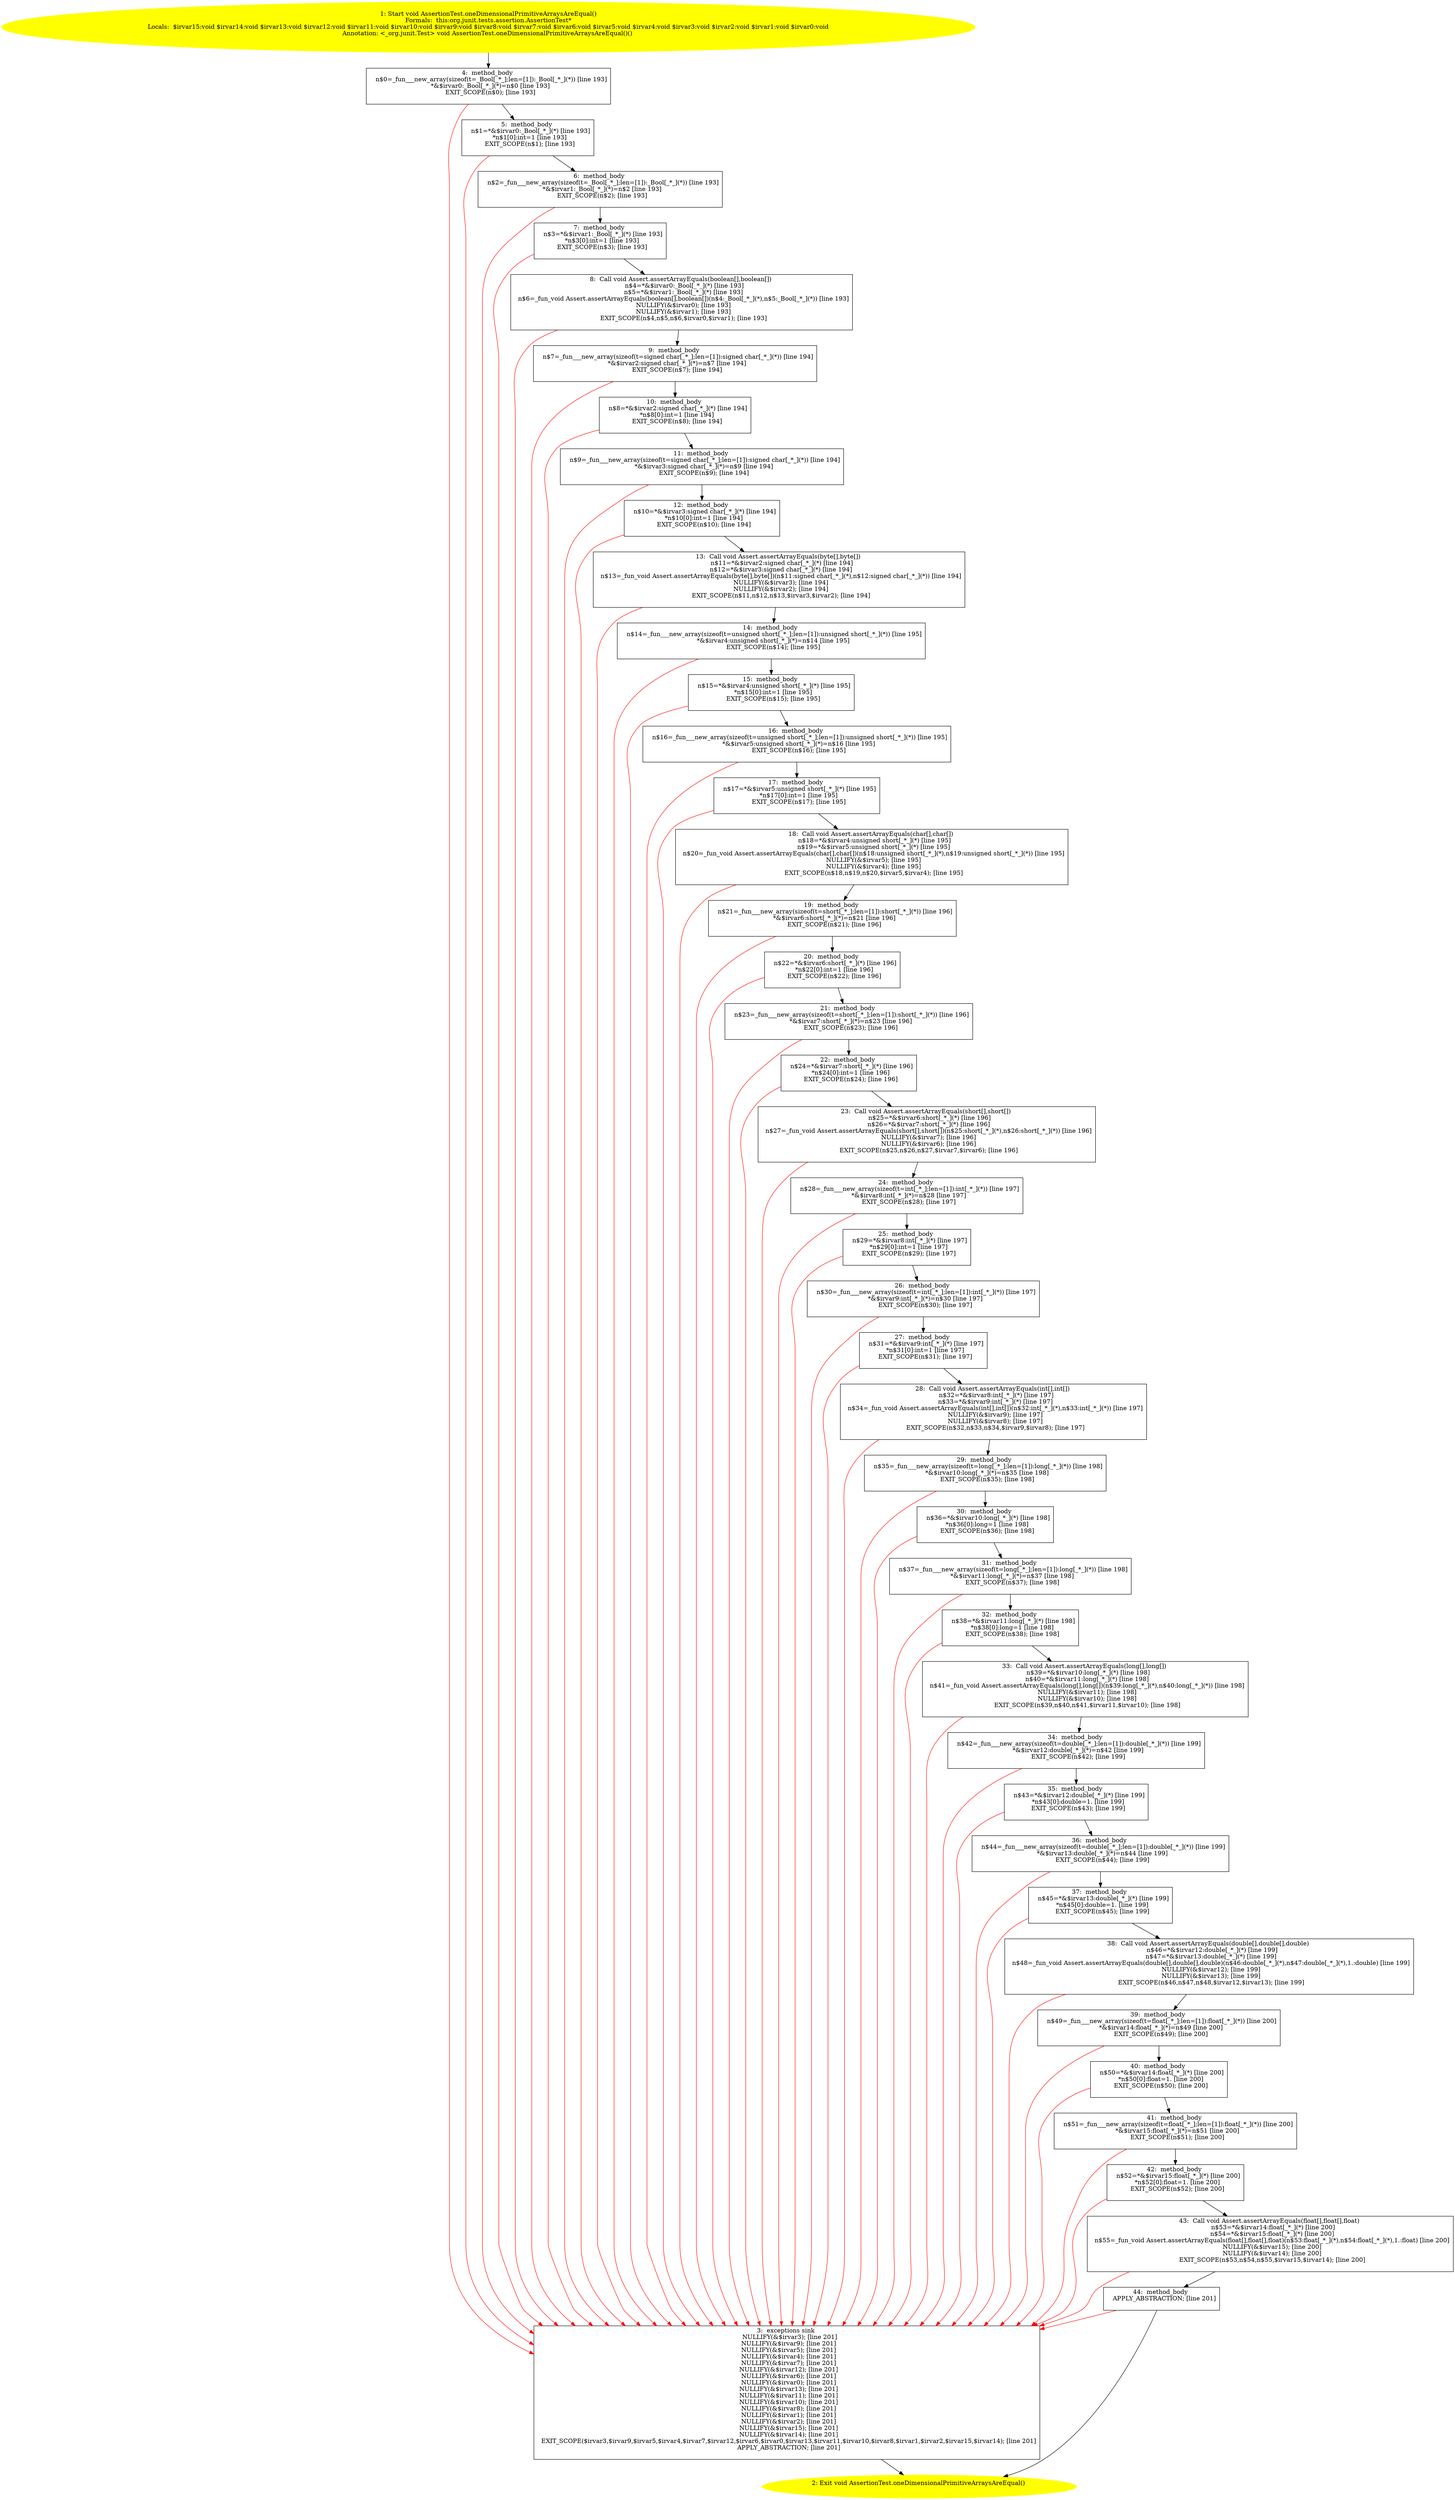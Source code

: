 /* @generated */
digraph cfg {
"org.junit.tests.assertion.AssertionTest.oneDimensionalPrimitiveArraysAreEqual():void.97c7d6d751acc86dd705507de06fc52f_1" [label="1: Start void AssertionTest.oneDimensionalPrimitiveArraysAreEqual()\nFormals:  this:org.junit.tests.assertion.AssertionTest*\nLocals:  $irvar15:void $irvar14:void $irvar13:void $irvar12:void $irvar11:void $irvar10:void $irvar9:void $irvar8:void $irvar7:void $irvar6:void $irvar5:void $irvar4:void $irvar3:void $irvar2:void $irvar1:void $irvar0:void\nAnnotation: <_org.junit.Test> void AssertionTest.oneDimensionalPrimitiveArraysAreEqual()() \n  " color=yellow style=filled]
	

	 "org.junit.tests.assertion.AssertionTest.oneDimensionalPrimitiveArraysAreEqual():void.97c7d6d751acc86dd705507de06fc52f_1" -> "org.junit.tests.assertion.AssertionTest.oneDimensionalPrimitiveArraysAreEqual():void.97c7d6d751acc86dd705507de06fc52f_4" ;
"org.junit.tests.assertion.AssertionTest.oneDimensionalPrimitiveArraysAreEqual():void.97c7d6d751acc86dd705507de06fc52f_2" [label="2: Exit void AssertionTest.oneDimensionalPrimitiveArraysAreEqual() \n  " color=yellow style=filled]
	

"org.junit.tests.assertion.AssertionTest.oneDimensionalPrimitiveArraysAreEqual():void.97c7d6d751acc86dd705507de06fc52f_3" [label="3:  exceptions sink \n   NULLIFY(&$irvar3); [line 201]\n  NULLIFY(&$irvar9); [line 201]\n  NULLIFY(&$irvar5); [line 201]\n  NULLIFY(&$irvar4); [line 201]\n  NULLIFY(&$irvar7); [line 201]\n  NULLIFY(&$irvar12); [line 201]\n  NULLIFY(&$irvar6); [line 201]\n  NULLIFY(&$irvar0); [line 201]\n  NULLIFY(&$irvar13); [line 201]\n  NULLIFY(&$irvar11); [line 201]\n  NULLIFY(&$irvar10); [line 201]\n  NULLIFY(&$irvar8); [line 201]\n  NULLIFY(&$irvar1); [line 201]\n  NULLIFY(&$irvar2); [line 201]\n  NULLIFY(&$irvar15); [line 201]\n  NULLIFY(&$irvar14); [line 201]\n  EXIT_SCOPE($irvar3,$irvar9,$irvar5,$irvar4,$irvar7,$irvar12,$irvar6,$irvar0,$irvar13,$irvar11,$irvar10,$irvar8,$irvar1,$irvar2,$irvar15,$irvar14); [line 201]\n  APPLY_ABSTRACTION; [line 201]\n " shape="box"]
	

	 "org.junit.tests.assertion.AssertionTest.oneDimensionalPrimitiveArraysAreEqual():void.97c7d6d751acc86dd705507de06fc52f_3" -> "org.junit.tests.assertion.AssertionTest.oneDimensionalPrimitiveArraysAreEqual():void.97c7d6d751acc86dd705507de06fc52f_2" ;
"org.junit.tests.assertion.AssertionTest.oneDimensionalPrimitiveArraysAreEqual():void.97c7d6d751acc86dd705507de06fc52f_4" [label="4:  method_body \n   n$0=_fun___new_array(sizeof(t=_Bool[_*_];len=[1]):_Bool[_*_](*)) [line 193]\n  *&$irvar0:_Bool[_*_](*)=n$0 [line 193]\n  EXIT_SCOPE(n$0); [line 193]\n " shape="box"]
	

	 "org.junit.tests.assertion.AssertionTest.oneDimensionalPrimitiveArraysAreEqual():void.97c7d6d751acc86dd705507de06fc52f_4" -> "org.junit.tests.assertion.AssertionTest.oneDimensionalPrimitiveArraysAreEqual():void.97c7d6d751acc86dd705507de06fc52f_5" ;
	 "org.junit.tests.assertion.AssertionTest.oneDimensionalPrimitiveArraysAreEqual():void.97c7d6d751acc86dd705507de06fc52f_4" -> "org.junit.tests.assertion.AssertionTest.oneDimensionalPrimitiveArraysAreEqual():void.97c7d6d751acc86dd705507de06fc52f_3" [color="red" ];
"org.junit.tests.assertion.AssertionTest.oneDimensionalPrimitiveArraysAreEqual():void.97c7d6d751acc86dd705507de06fc52f_5" [label="5:  method_body \n   n$1=*&$irvar0:_Bool[_*_](*) [line 193]\n  *n$1[0]:int=1 [line 193]\n  EXIT_SCOPE(n$1); [line 193]\n " shape="box"]
	

	 "org.junit.tests.assertion.AssertionTest.oneDimensionalPrimitiveArraysAreEqual():void.97c7d6d751acc86dd705507de06fc52f_5" -> "org.junit.tests.assertion.AssertionTest.oneDimensionalPrimitiveArraysAreEqual():void.97c7d6d751acc86dd705507de06fc52f_6" ;
	 "org.junit.tests.assertion.AssertionTest.oneDimensionalPrimitiveArraysAreEqual():void.97c7d6d751acc86dd705507de06fc52f_5" -> "org.junit.tests.assertion.AssertionTest.oneDimensionalPrimitiveArraysAreEqual():void.97c7d6d751acc86dd705507de06fc52f_3" [color="red" ];
"org.junit.tests.assertion.AssertionTest.oneDimensionalPrimitiveArraysAreEqual():void.97c7d6d751acc86dd705507de06fc52f_6" [label="6:  method_body \n   n$2=_fun___new_array(sizeof(t=_Bool[_*_];len=[1]):_Bool[_*_](*)) [line 193]\n  *&$irvar1:_Bool[_*_](*)=n$2 [line 193]\n  EXIT_SCOPE(n$2); [line 193]\n " shape="box"]
	

	 "org.junit.tests.assertion.AssertionTest.oneDimensionalPrimitiveArraysAreEqual():void.97c7d6d751acc86dd705507de06fc52f_6" -> "org.junit.tests.assertion.AssertionTest.oneDimensionalPrimitiveArraysAreEqual():void.97c7d6d751acc86dd705507de06fc52f_7" ;
	 "org.junit.tests.assertion.AssertionTest.oneDimensionalPrimitiveArraysAreEqual():void.97c7d6d751acc86dd705507de06fc52f_6" -> "org.junit.tests.assertion.AssertionTest.oneDimensionalPrimitiveArraysAreEqual():void.97c7d6d751acc86dd705507de06fc52f_3" [color="red" ];
"org.junit.tests.assertion.AssertionTest.oneDimensionalPrimitiveArraysAreEqual():void.97c7d6d751acc86dd705507de06fc52f_7" [label="7:  method_body \n   n$3=*&$irvar1:_Bool[_*_](*) [line 193]\n  *n$3[0]:int=1 [line 193]\n  EXIT_SCOPE(n$3); [line 193]\n " shape="box"]
	

	 "org.junit.tests.assertion.AssertionTest.oneDimensionalPrimitiveArraysAreEqual():void.97c7d6d751acc86dd705507de06fc52f_7" -> "org.junit.tests.assertion.AssertionTest.oneDimensionalPrimitiveArraysAreEqual():void.97c7d6d751acc86dd705507de06fc52f_8" ;
	 "org.junit.tests.assertion.AssertionTest.oneDimensionalPrimitiveArraysAreEqual():void.97c7d6d751acc86dd705507de06fc52f_7" -> "org.junit.tests.assertion.AssertionTest.oneDimensionalPrimitiveArraysAreEqual():void.97c7d6d751acc86dd705507de06fc52f_3" [color="red" ];
"org.junit.tests.assertion.AssertionTest.oneDimensionalPrimitiveArraysAreEqual():void.97c7d6d751acc86dd705507de06fc52f_8" [label="8:  Call void Assert.assertArrayEquals(boolean[],boolean[]) \n   n$4=*&$irvar0:_Bool[_*_](*) [line 193]\n  n$5=*&$irvar1:_Bool[_*_](*) [line 193]\n  n$6=_fun_void Assert.assertArrayEquals(boolean[],boolean[])(n$4:_Bool[_*_](*),n$5:_Bool[_*_](*)) [line 193]\n  NULLIFY(&$irvar0); [line 193]\n  NULLIFY(&$irvar1); [line 193]\n  EXIT_SCOPE(n$4,n$5,n$6,$irvar0,$irvar1); [line 193]\n " shape="box"]
	

	 "org.junit.tests.assertion.AssertionTest.oneDimensionalPrimitiveArraysAreEqual():void.97c7d6d751acc86dd705507de06fc52f_8" -> "org.junit.tests.assertion.AssertionTest.oneDimensionalPrimitiveArraysAreEqual():void.97c7d6d751acc86dd705507de06fc52f_9" ;
	 "org.junit.tests.assertion.AssertionTest.oneDimensionalPrimitiveArraysAreEqual():void.97c7d6d751acc86dd705507de06fc52f_8" -> "org.junit.tests.assertion.AssertionTest.oneDimensionalPrimitiveArraysAreEqual():void.97c7d6d751acc86dd705507de06fc52f_3" [color="red" ];
"org.junit.tests.assertion.AssertionTest.oneDimensionalPrimitiveArraysAreEqual():void.97c7d6d751acc86dd705507de06fc52f_9" [label="9:  method_body \n   n$7=_fun___new_array(sizeof(t=signed char[_*_];len=[1]):signed char[_*_](*)) [line 194]\n  *&$irvar2:signed char[_*_](*)=n$7 [line 194]\n  EXIT_SCOPE(n$7); [line 194]\n " shape="box"]
	

	 "org.junit.tests.assertion.AssertionTest.oneDimensionalPrimitiveArraysAreEqual():void.97c7d6d751acc86dd705507de06fc52f_9" -> "org.junit.tests.assertion.AssertionTest.oneDimensionalPrimitiveArraysAreEqual():void.97c7d6d751acc86dd705507de06fc52f_10" ;
	 "org.junit.tests.assertion.AssertionTest.oneDimensionalPrimitiveArraysAreEqual():void.97c7d6d751acc86dd705507de06fc52f_9" -> "org.junit.tests.assertion.AssertionTest.oneDimensionalPrimitiveArraysAreEqual():void.97c7d6d751acc86dd705507de06fc52f_3" [color="red" ];
"org.junit.tests.assertion.AssertionTest.oneDimensionalPrimitiveArraysAreEqual():void.97c7d6d751acc86dd705507de06fc52f_10" [label="10:  method_body \n   n$8=*&$irvar2:signed char[_*_](*) [line 194]\n  *n$8[0]:int=1 [line 194]\n  EXIT_SCOPE(n$8); [line 194]\n " shape="box"]
	

	 "org.junit.tests.assertion.AssertionTest.oneDimensionalPrimitiveArraysAreEqual():void.97c7d6d751acc86dd705507de06fc52f_10" -> "org.junit.tests.assertion.AssertionTest.oneDimensionalPrimitiveArraysAreEqual():void.97c7d6d751acc86dd705507de06fc52f_11" ;
	 "org.junit.tests.assertion.AssertionTest.oneDimensionalPrimitiveArraysAreEqual():void.97c7d6d751acc86dd705507de06fc52f_10" -> "org.junit.tests.assertion.AssertionTest.oneDimensionalPrimitiveArraysAreEqual():void.97c7d6d751acc86dd705507de06fc52f_3" [color="red" ];
"org.junit.tests.assertion.AssertionTest.oneDimensionalPrimitiveArraysAreEqual():void.97c7d6d751acc86dd705507de06fc52f_11" [label="11:  method_body \n   n$9=_fun___new_array(sizeof(t=signed char[_*_];len=[1]):signed char[_*_](*)) [line 194]\n  *&$irvar3:signed char[_*_](*)=n$9 [line 194]\n  EXIT_SCOPE(n$9); [line 194]\n " shape="box"]
	

	 "org.junit.tests.assertion.AssertionTest.oneDimensionalPrimitiveArraysAreEqual():void.97c7d6d751acc86dd705507de06fc52f_11" -> "org.junit.tests.assertion.AssertionTest.oneDimensionalPrimitiveArraysAreEqual():void.97c7d6d751acc86dd705507de06fc52f_12" ;
	 "org.junit.tests.assertion.AssertionTest.oneDimensionalPrimitiveArraysAreEqual():void.97c7d6d751acc86dd705507de06fc52f_11" -> "org.junit.tests.assertion.AssertionTest.oneDimensionalPrimitiveArraysAreEqual():void.97c7d6d751acc86dd705507de06fc52f_3" [color="red" ];
"org.junit.tests.assertion.AssertionTest.oneDimensionalPrimitiveArraysAreEqual():void.97c7d6d751acc86dd705507de06fc52f_12" [label="12:  method_body \n   n$10=*&$irvar3:signed char[_*_](*) [line 194]\n  *n$10[0]:int=1 [line 194]\n  EXIT_SCOPE(n$10); [line 194]\n " shape="box"]
	

	 "org.junit.tests.assertion.AssertionTest.oneDimensionalPrimitiveArraysAreEqual():void.97c7d6d751acc86dd705507de06fc52f_12" -> "org.junit.tests.assertion.AssertionTest.oneDimensionalPrimitiveArraysAreEqual():void.97c7d6d751acc86dd705507de06fc52f_13" ;
	 "org.junit.tests.assertion.AssertionTest.oneDimensionalPrimitiveArraysAreEqual():void.97c7d6d751acc86dd705507de06fc52f_12" -> "org.junit.tests.assertion.AssertionTest.oneDimensionalPrimitiveArraysAreEqual():void.97c7d6d751acc86dd705507de06fc52f_3" [color="red" ];
"org.junit.tests.assertion.AssertionTest.oneDimensionalPrimitiveArraysAreEqual():void.97c7d6d751acc86dd705507de06fc52f_13" [label="13:  Call void Assert.assertArrayEquals(byte[],byte[]) \n   n$11=*&$irvar2:signed char[_*_](*) [line 194]\n  n$12=*&$irvar3:signed char[_*_](*) [line 194]\n  n$13=_fun_void Assert.assertArrayEquals(byte[],byte[])(n$11:signed char[_*_](*),n$12:signed char[_*_](*)) [line 194]\n  NULLIFY(&$irvar3); [line 194]\n  NULLIFY(&$irvar2); [line 194]\n  EXIT_SCOPE(n$11,n$12,n$13,$irvar3,$irvar2); [line 194]\n " shape="box"]
	

	 "org.junit.tests.assertion.AssertionTest.oneDimensionalPrimitiveArraysAreEqual():void.97c7d6d751acc86dd705507de06fc52f_13" -> "org.junit.tests.assertion.AssertionTest.oneDimensionalPrimitiveArraysAreEqual():void.97c7d6d751acc86dd705507de06fc52f_14" ;
	 "org.junit.tests.assertion.AssertionTest.oneDimensionalPrimitiveArraysAreEqual():void.97c7d6d751acc86dd705507de06fc52f_13" -> "org.junit.tests.assertion.AssertionTest.oneDimensionalPrimitiveArraysAreEqual():void.97c7d6d751acc86dd705507de06fc52f_3" [color="red" ];
"org.junit.tests.assertion.AssertionTest.oneDimensionalPrimitiveArraysAreEqual():void.97c7d6d751acc86dd705507de06fc52f_14" [label="14:  method_body \n   n$14=_fun___new_array(sizeof(t=unsigned short[_*_];len=[1]):unsigned short[_*_](*)) [line 195]\n  *&$irvar4:unsigned short[_*_](*)=n$14 [line 195]\n  EXIT_SCOPE(n$14); [line 195]\n " shape="box"]
	

	 "org.junit.tests.assertion.AssertionTest.oneDimensionalPrimitiveArraysAreEqual():void.97c7d6d751acc86dd705507de06fc52f_14" -> "org.junit.tests.assertion.AssertionTest.oneDimensionalPrimitiveArraysAreEqual():void.97c7d6d751acc86dd705507de06fc52f_15" ;
	 "org.junit.tests.assertion.AssertionTest.oneDimensionalPrimitiveArraysAreEqual():void.97c7d6d751acc86dd705507de06fc52f_14" -> "org.junit.tests.assertion.AssertionTest.oneDimensionalPrimitiveArraysAreEqual():void.97c7d6d751acc86dd705507de06fc52f_3" [color="red" ];
"org.junit.tests.assertion.AssertionTest.oneDimensionalPrimitiveArraysAreEqual():void.97c7d6d751acc86dd705507de06fc52f_15" [label="15:  method_body \n   n$15=*&$irvar4:unsigned short[_*_](*) [line 195]\n  *n$15[0]:int=1 [line 195]\n  EXIT_SCOPE(n$15); [line 195]\n " shape="box"]
	

	 "org.junit.tests.assertion.AssertionTest.oneDimensionalPrimitiveArraysAreEqual():void.97c7d6d751acc86dd705507de06fc52f_15" -> "org.junit.tests.assertion.AssertionTest.oneDimensionalPrimitiveArraysAreEqual():void.97c7d6d751acc86dd705507de06fc52f_16" ;
	 "org.junit.tests.assertion.AssertionTest.oneDimensionalPrimitiveArraysAreEqual():void.97c7d6d751acc86dd705507de06fc52f_15" -> "org.junit.tests.assertion.AssertionTest.oneDimensionalPrimitiveArraysAreEqual():void.97c7d6d751acc86dd705507de06fc52f_3" [color="red" ];
"org.junit.tests.assertion.AssertionTest.oneDimensionalPrimitiveArraysAreEqual():void.97c7d6d751acc86dd705507de06fc52f_16" [label="16:  method_body \n   n$16=_fun___new_array(sizeof(t=unsigned short[_*_];len=[1]):unsigned short[_*_](*)) [line 195]\n  *&$irvar5:unsigned short[_*_](*)=n$16 [line 195]\n  EXIT_SCOPE(n$16); [line 195]\n " shape="box"]
	

	 "org.junit.tests.assertion.AssertionTest.oneDimensionalPrimitiveArraysAreEqual():void.97c7d6d751acc86dd705507de06fc52f_16" -> "org.junit.tests.assertion.AssertionTest.oneDimensionalPrimitiveArraysAreEqual():void.97c7d6d751acc86dd705507de06fc52f_17" ;
	 "org.junit.tests.assertion.AssertionTest.oneDimensionalPrimitiveArraysAreEqual():void.97c7d6d751acc86dd705507de06fc52f_16" -> "org.junit.tests.assertion.AssertionTest.oneDimensionalPrimitiveArraysAreEqual():void.97c7d6d751acc86dd705507de06fc52f_3" [color="red" ];
"org.junit.tests.assertion.AssertionTest.oneDimensionalPrimitiveArraysAreEqual():void.97c7d6d751acc86dd705507de06fc52f_17" [label="17:  method_body \n   n$17=*&$irvar5:unsigned short[_*_](*) [line 195]\n  *n$17[0]:int=1 [line 195]\n  EXIT_SCOPE(n$17); [line 195]\n " shape="box"]
	

	 "org.junit.tests.assertion.AssertionTest.oneDimensionalPrimitiveArraysAreEqual():void.97c7d6d751acc86dd705507de06fc52f_17" -> "org.junit.tests.assertion.AssertionTest.oneDimensionalPrimitiveArraysAreEqual():void.97c7d6d751acc86dd705507de06fc52f_18" ;
	 "org.junit.tests.assertion.AssertionTest.oneDimensionalPrimitiveArraysAreEqual():void.97c7d6d751acc86dd705507de06fc52f_17" -> "org.junit.tests.assertion.AssertionTest.oneDimensionalPrimitiveArraysAreEqual():void.97c7d6d751acc86dd705507de06fc52f_3" [color="red" ];
"org.junit.tests.assertion.AssertionTest.oneDimensionalPrimitiveArraysAreEqual():void.97c7d6d751acc86dd705507de06fc52f_18" [label="18:  Call void Assert.assertArrayEquals(char[],char[]) \n   n$18=*&$irvar4:unsigned short[_*_](*) [line 195]\n  n$19=*&$irvar5:unsigned short[_*_](*) [line 195]\n  n$20=_fun_void Assert.assertArrayEquals(char[],char[])(n$18:unsigned short[_*_](*),n$19:unsigned short[_*_](*)) [line 195]\n  NULLIFY(&$irvar5); [line 195]\n  NULLIFY(&$irvar4); [line 195]\n  EXIT_SCOPE(n$18,n$19,n$20,$irvar5,$irvar4); [line 195]\n " shape="box"]
	

	 "org.junit.tests.assertion.AssertionTest.oneDimensionalPrimitiveArraysAreEqual():void.97c7d6d751acc86dd705507de06fc52f_18" -> "org.junit.tests.assertion.AssertionTest.oneDimensionalPrimitiveArraysAreEqual():void.97c7d6d751acc86dd705507de06fc52f_19" ;
	 "org.junit.tests.assertion.AssertionTest.oneDimensionalPrimitiveArraysAreEqual():void.97c7d6d751acc86dd705507de06fc52f_18" -> "org.junit.tests.assertion.AssertionTest.oneDimensionalPrimitiveArraysAreEqual():void.97c7d6d751acc86dd705507de06fc52f_3" [color="red" ];
"org.junit.tests.assertion.AssertionTest.oneDimensionalPrimitiveArraysAreEqual():void.97c7d6d751acc86dd705507de06fc52f_19" [label="19:  method_body \n   n$21=_fun___new_array(sizeof(t=short[_*_];len=[1]):short[_*_](*)) [line 196]\n  *&$irvar6:short[_*_](*)=n$21 [line 196]\n  EXIT_SCOPE(n$21); [line 196]\n " shape="box"]
	

	 "org.junit.tests.assertion.AssertionTest.oneDimensionalPrimitiveArraysAreEqual():void.97c7d6d751acc86dd705507de06fc52f_19" -> "org.junit.tests.assertion.AssertionTest.oneDimensionalPrimitiveArraysAreEqual():void.97c7d6d751acc86dd705507de06fc52f_20" ;
	 "org.junit.tests.assertion.AssertionTest.oneDimensionalPrimitiveArraysAreEqual():void.97c7d6d751acc86dd705507de06fc52f_19" -> "org.junit.tests.assertion.AssertionTest.oneDimensionalPrimitiveArraysAreEqual():void.97c7d6d751acc86dd705507de06fc52f_3" [color="red" ];
"org.junit.tests.assertion.AssertionTest.oneDimensionalPrimitiveArraysAreEqual():void.97c7d6d751acc86dd705507de06fc52f_20" [label="20:  method_body \n   n$22=*&$irvar6:short[_*_](*) [line 196]\n  *n$22[0]:int=1 [line 196]\n  EXIT_SCOPE(n$22); [line 196]\n " shape="box"]
	

	 "org.junit.tests.assertion.AssertionTest.oneDimensionalPrimitiveArraysAreEqual():void.97c7d6d751acc86dd705507de06fc52f_20" -> "org.junit.tests.assertion.AssertionTest.oneDimensionalPrimitiveArraysAreEqual():void.97c7d6d751acc86dd705507de06fc52f_21" ;
	 "org.junit.tests.assertion.AssertionTest.oneDimensionalPrimitiveArraysAreEqual():void.97c7d6d751acc86dd705507de06fc52f_20" -> "org.junit.tests.assertion.AssertionTest.oneDimensionalPrimitiveArraysAreEqual():void.97c7d6d751acc86dd705507de06fc52f_3" [color="red" ];
"org.junit.tests.assertion.AssertionTest.oneDimensionalPrimitiveArraysAreEqual():void.97c7d6d751acc86dd705507de06fc52f_21" [label="21:  method_body \n   n$23=_fun___new_array(sizeof(t=short[_*_];len=[1]):short[_*_](*)) [line 196]\n  *&$irvar7:short[_*_](*)=n$23 [line 196]\n  EXIT_SCOPE(n$23); [line 196]\n " shape="box"]
	

	 "org.junit.tests.assertion.AssertionTest.oneDimensionalPrimitiveArraysAreEqual():void.97c7d6d751acc86dd705507de06fc52f_21" -> "org.junit.tests.assertion.AssertionTest.oneDimensionalPrimitiveArraysAreEqual():void.97c7d6d751acc86dd705507de06fc52f_22" ;
	 "org.junit.tests.assertion.AssertionTest.oneDimensionalPrimitiveArraysAreEqual():void.97c7d6d751acc86dd705507de06fc52f_21" -> "org.junit.tests.assertion.AssertionTest.oneDimensionalPrimitiveArraysAreEqual():void.97c7d6d751acc86dd705507de06fc52f_3" [color="red" ];
"org.junit.tests.assertion.AssertionTest.oneDimensionalPrimitiveArraysAreEqual():void.97c7d6d751acc86dd705507de06fc52f_22" [label="22:  method_body \n   n$24=*&$irvar7:short[_*_](*) [line 196]\n  *n$24[0]:int=1 [line 196]\n  EXIT_SCOPE(n$24); [line 196]\n " shape="box"]
	

	 "org.junit.tests.assertion.AssertionTest.oneDimensionalPrimitiveArraysAreEqual():void.97c7d6d751acc86dd705507de06fc52f_22" -> "org.junit.tests.assertion.AssertionTest.oneDimensionalPrimitiveArraysAreEqual():void.97c7d6d751acc86dd705507de06fc52f_23" ;
	 "org.junit.tests.assertion.AssertionTest.oneDimensionalPrimitiveArraysAreEqual():void.97c7d6d751acc86dd705507de06fc52f_22" -> "org.junit.tests.assertion.AssertionTest.oneDimensionalPrimitiveArraysAreEqual():void.97c7d6d751acc86dd705507de06fc52f_3" [color="red" ];
"org.junit.tests.assertion.AssertionTest.oneDimensionalPrimitiveArraysAreEqual():void.97c7d6d751acc86dd705507de06fc52f_23" [label="23:  Call void Assert.assertArrayEquals(short[],short[]) \n   n$25=*&$irvar6:short[_*_](*) [line 196]\n  n$26=*&$irvar7:short[_*_](*) [line 196]\n  n$27=_fun_void Assert.assertArrayEquals(short[],short[])(n$25:short[_*_](*),n$26:short[_*_](*)) [line 196]\n  NULLIFY(&$irvar7); [line 196]\n  NULLIFY(&$irvar6); [line 196]\n  EXIT_SCOPE(n$25,n$26,n$27,$irvar7,$irvar6); [line 196]\n " shape="box"]
	

	 "org.junit.tests.assertion.AssertionTest.oneDimensionalPrimitiveArraysAreEqual():void.97c7d6d751acc86dd705507de06fc52f_23" -> "org.junit.tests.assertion.AssertionTest.oneDimensionalPrimitiveArraysAreEqual():void.97c7d6d751acc86dd705507de06fc52f_24" ;
	 "org.junit.tests.assertion.AssertionTest.oneDimensionalPrimitiveArraysAreEqual():void.97c7d6d751acc86dd705507de06fc52f_23" -> "org.junit.tests.assertion.AssertionTest.oneDimensionalPrimitiveArraysAreEqual():void.97c7d6d751acc86dd705507de06fc52f_3" [color="red" ];
"org.junit.tests.assertion.AssertionTest.oneDimensionalPrimitiveArraysAreEqual():void.97c7d6d751acc86dd705507de06fc52f_24" [label="24:  method_body \n   n$28=_fun___new_array(sizeof(t=int[_*_];len=[1]):int[_*_](*)) [line 197]\n  *&$irvar8:int[_*_](*)=n$28 [line 197]\n  EXIT_SCOPE(n$28); [line 197]\n " shape="box"]
	

	 "org.junit.tests.assertion.AssertionTest.oneDimensionalPrimitiveArraysAreEqual():void.97c7d6d751acc86dd705507de06fc52f_24" -> "org.junit.tests.assertion.AssertionTest.oneDimensionalPrimitiveArraysAreEqual():void.97c7d6d751acc86dd705507de06fc52f_25" ;
	 "org.junit.tests.assertion.AssertionTest.oneDimensionalPrimitiveArraysAreEqual():void.97c7d6d751acc86dd705507de06fc52f_24" -> "org.junit.tests.assertion.AssertionTest.oneDimensionalPrimitiveArraysAreEqual():void.97c7d6d751acc86dd705507de06fc52f_3" [color="red" ];
"org.junit.tests.assertion.AssertionTest.oneDimensionalPrimitiveArraysAreEqual():void.97c7d6d751acc86dd705507de06fc52f_25" [label="25:  method_body \n   n$29=*&$irvar8:int[_*_](*) [line 197]\n  *n$29[0]:int=1 [line 197]\n  EXIT_SCOPE(n$29); [line 197]\n " shape="box"]
	

	 "org.junit.tests.assertion.AssertionTest.oneDimensionalPrimitiveArraysAreEqual():void.97c7d6d751acc86dd705507de06fc52f_25" -> "org.junit.tests.assertion.AssertionTest.oneDimensionalPrimitiveArraysAreEqual():void.97c7d6d751acc86dd705507de06fc52f_26" ;
	 "org.junit.tests.assertion.AssertionTest.oneDimensionalPrimitiveArraysAreEqual():void.97c7d6d751acc86dd705507de06fc52f_25" -> "org.junit.tests.assertion.AssertionTest.oneDimensionalPrimitiveArraysAreEqual():void.97c7d6d751acc86dd705507de06fc52f_3" [color="red" ];
"org.junit.tests.assertion.AssertionTest.oneDimensionalPrimitiveArraysAreEqual():void.97c7d6d751acc86dd705507de06fc52f_26" [label="26:  method_body \n   n$30=_fun___new_array(sizeof(t=int[_*_];len=[1]):int[_*_](*)) [line 197]\n  *&$irvar9:int[_*_](*)=n$30 [line 197]\n  EXIT_SCOPE(n$30); [line 197]\n " shape="box"]
	

	 "org.junit.tests.assertion.AssertionTest.oneDimensionalPrimitiveArraysAreEqual():void.97c7d6d751acc86dd705507de06fc52f_26" -> "org.junit.tests.assertion.AssertionTest.oneDimensionalPrimitiveArraysAreEqual():void.97c7d6d751acc86dd705507de06fc52f_27" ;
	 "org.junit.tests.assertion.AssertionTest.oneDimensionalPrimitiveArraysAreEqual():void.97c7d6d751acc86dd705507de06fc52f_26" -> "org.junit.tests.assertion.AssertionTest.oneDimensionalPrimitiveArraysAreEqual():void.97c7d6d751acc86dd705507de06fc52f_3" [color="red" ];
"org.junit.tests.assertion.AssertionTest.oneDimensionalPrimitiveArraysAreEqual():void.97c7d6d751acc86dd705507de06fc52f_27" [label="27:  method_body \n   n$31=*&$irvar9:int[_*_](*) [line 197]\n  *n$31[0]:int=1 [line 197]\n  EXIT_SCOPE(n$31); [line 197]\n " shape="box"]
	

	 "org.junit.tests.assertion.AssertionTest.oneDimensionalPrimitiveArraysAreEqual():void.97c7d6d751acc86dd705507de06fc52f_27" -> "org.junit.tests.assertion.AssertionTest.oneDimensionalPrimitiveArraysAreEqual():void.97c7d6d751acc86dd705507de06fc52f_28" ;
	 "org.junit.tests.assertion.AssertionTest.oneDimensionalPrimitiveArraysAreEqual():void.97c7d6d751acc86dd705507de06fc52f_27" -> "org.junit.tests.assertion.AssertionTest.oneDimensionalPrimitiveArraysAreEqual():void.97c7d6d751acc86dd705507de06fc52f_3" [color="red" ];
"org.junit.tests.assertion.AssertionTest.oneDimensionalPrimitiveArraysAreEqual():void.97c7d6d751acc86dd705507de06fc52f_28" [label="28:  Call void Assert.assertArrayEquals(int[],int[]) \n   n$32=*&$irvar8:int[_*_](*) [line 197]\n  n$33=*&$irvar9:int[_*_](*) [line 197]\n  n$34=_fun_void Assert.assertArrayEquals(int[],int[])(n$32:int[_*_](*),n$33:int[_*_](*)) [line 197]\n  NULLIFY(&$irvar9); [line 197]\n  NULLIFY(&$irvar8); [line 197]\n  EXIT_SCOPE(n$32,n$33,n$34,$irvar9,$irvar8); [line 197]\n " shape="box"]
	

	 "org.junit.tests.assertion.AssertionTest.oneDimensionalPrimitiveArraysAreEqual():void.97c7d6d751acc86dd705507de06fc52f_28" -> "org.junit.tests.assertion.AssertionTest.oneDimensionalPrimitiveArraysAreEqual():void.97c7d6d751acc86dd705507de06fc52f_29" ;
	 "org.junit.tests.assertion.AssertionTest.oneDimensionalPrimitiveArraysAreEqual():void.97c7d6d751acc86dd705507de06fc52f_28" -> "org.junit.tests.assertion.AssertionTest.oneDimensionalPrimitiveArraysAreEqual():void.97c7d6d751acc86dd705507de06fc52f_3" [color="red" ];
"org.junit.tests.assertion.AssertionTest.oneDimensionalPrimitiveArraysAreEqual():void.97c7d6d751acc86dd705507de06fc52f_29" [label="29:  method_body \n   n$35=_fun___new_array(sizeof(t=long[_*_];len=[1]):long[_*_](*)) [line 198]\n  *&$irvar10:long[_*_](*)=n$35 [line 198]\n  EXIT_SCOPE(n$35); [line 198]\n " shape="box"]
	

	 "org.junit.tests.assertion.AssertionTest.oneDimensionalPrimitiveArraysAreEqual():void.97c7d6d751acc86dd705507de06fc52f_29" -> "org.junit.tests.assertion.AssertionTest.oneDimensionalPrimitiveArraysAreEqual():void.97c7d6d751acc86dd705507de06fc52f_30" ;
	 "org.junit.tests.assertion.AssertionTest.oneDimensionalPrimitiveArraysAreEqual():void.97c7d6d751acc86dd705507de06fc52f_29" -> "org.junit.tests.assertion.AssertionTest.oneDimensionalPrimitiveArraysAreEqual():void.97c7d6d751acc86dd705507de06fc52f_3" [color="red" ];
"org.junit.tests.assertion.AssertionTest.oneDimensionalPrimitiveArraysAreEqual():void.97c7d6d751acc86dd705507de06fc52f_30" [label="30:  method_body \n   n$36=*&$irvar10:long[_*_](*) [line 198]\n  *n$36[0]:long=1 [line 198]\n  EXIT_SCOPE(n$36); [line 198]\n " shape="box"]
	

	 "org.junit.tests.assertion.AssertionTest.oneDimensionalPrimitiveArraysAreEqual():void.97c7d6d751acc86dd705507de06fc52f_30" -> "org.junit.tests.assertion.AssertionTest.oneDimensionalPrimitiveArraysAreEqual():void.97c7d6d751acc86dd705507de06fc52f_31" ;
	 "org.junit.tests.assertion.AssertionTest.oneDimensionalPrimitiveArraysAreEqual():void.97c7d6d751acc86dd705507de06fc52f_30" -> "org.junit.tests.assertion.AssertionTest.oneDimensionalPrimitiveArraysAreEqual():void.97c7d6d751acc86dd705507de06fc52f_3" [color="red" ];
"org.junit.tests.assertion.AssertionTest.oneDimensionalPrimitiveArraysAreEqual():void.97c7d6d751acc86dd705507de06fc52f_31" [label="31:  method_body \n   n$37=_fun___new_array(sizeof(t=long[_*_];len=[1]):long[_*_](*)) [line 198]\n  *&$irvar11:long[_*_](*)=n$37 [line 198]\n  EXIT_SCOPE(n$37); [line 198]\n " shape="box"]
	

	 "org.junit.tests.assertion.AssertionTest.oneDimensionalPrimitiveArraysAreEqual():void.97c7d6d751acc86dd705507de06fc52f_31" -> "org.junit.tests.assertion.AssertionTest.oneDimensionalPrimitiveArraysAreEqual():void.97c7d6d751acc86dd705507de06fc52f_32" ;
	 "org.junit.tests.assertion.AssertionTest.oneDimensionalPrimitiveArraysAreEqual():void.97c7d6d751acc86dd705507de06fc52f_31" -> "org.junit.tests.assertion.AssertionTest.oneDimensionalPrimitiveArraysAreEqual():void.97c7d6d751acc86dd705507de06fc52f_3" [color="red" ];
"org.junit.tests.assertion.AssertionTest.oneDimensionalPrimitiveArraysAreEqual():void.97c7d6d751acc86dd705507de06fc52f_32" [label="32:  method_body \n   n$38=*&$irvar11:long[_*_](*) [line 198]\n  *n$38[0]:long=1 [line 198]\n  EXIT_SCOPE(n$38); [line 198]\n " shape="box"]
	

	 "org.junit.tests.assertion.AssertionTest.oneDimensionalPrimitiveArraysAreEqual():void.97c7d6d751acc86dd705507de06fc52f_32" -> "org.junit.tests.assertion.AssertionTest.oneDimensionalPrimitiveArraysAreEqual():void.97c7d6d751acc86dd705507de06fc52f_33" ;
	 "org.junit.tests.assertion.AssertionTest.oneDimensionalPrimitiveArraysAreEqual():void.97c7d6d751acc86dd705507de06fc52f_32" -> "org.junit.tests.assertion.AssertionTest.oneDimensionalPrimitiveArraysAreEqual():void.97c7d6d751acc86dd705507de06fc52f_3" [color="red" ];
"org.junit.tests.assertion.AssertionTest.oneDimensionalPrimitiveArraysAreEqual():void.97c7d6d751acc86dd705507de06fc52f_33" [label="33:  Call void Assert.assertArrayEquals(long[],long[]) \n   n$39=*&$irvar10:long[_*_](*) [line 198]\n  n$40=*&$irvar11:long[_*_](*) [line 198]\n  n$41=_fun_void Assert.assertArrayEquals(long[],long[])(n$39:long[_*_](*),n$40:long[_*_](*)) [line 198]\n  NULLIFY(&$irvar11); [line 198]\n  NULLIFY(&$irvar10); [line 198]\n  EXIT_SCOPE(n$39,n$40,n$41,$irvar11,$irvar10); [line 198]\n " shape="box"]
	

	 "org.junit.tests.assertion.AssertionTest.oneDimensionalPrimitiveArraysAreEqual():void.97c7d6d751acc86dd705507de06fc52f_33" -> "org.junit.tests.assertion.AssertionTest.oneDimensionalPrimitiveArraysAreEqual():void.97c7d6d751acc86dd705507de06fc52f_34" ;
	 "org.junit.tests.assertion.AssertionTest.oneDimensionalPrimitiveArraysAreEqual():void.97c7d6d751acc86dd705507de06fc52f_33" -> "org.junit.tests.assertion.AssertionTest.oneDimensionalPrimitiveArraysAreEqual():void.97c7d6d751acc86dd705507de06fc52f_3" [color="red" ];
"org.junit.tests.assertion.AssertionTest.oneDimensionalPrimitiveArraysAreEqual():void.97c7d6d751acc86dd705507de06fc52f_34" [label="34:  method_body \n   n$42=_fun___new_array(sizeof(t=double[_*_];len=[1]):double[_*_](*)) [line 199]\n  *&$irvar12:double[_*_](*)=n$42 [line 199]\n  EXIT_SCOPE(n$42); [line 199]\n " shape="box"]
	

	 "org.junit.tests.assertion.AssertionTest.oneDimensionalPrimitiveArraysAreEqual():void.97c7d6d751acc86dd705507de06fc52f_34" -> "org.junit.tests.assertion.AssertionTest.oneDimensionalPrimitiveArraysAreEqual():void.97c7d6d751acc86dd705507de06fc52f_35" ;
	 "org.junit.tests.assertion.AssertionTest.oneDimensionalPrimitiveArraysAreEqual():void.97c7d6d751acc86dd705507de06fc52f_34" -> "org.junit.tests.assertion.AssertionTest.oneDimensionalPrimitiveArraysAreEqual():void.97c7d6d751acc86dd705507de06fc52f_3" [color="red" ];
"org.junit.tests.assertion.AssertionTest.oneDimensionalPrimitiveArraysAreEqual():void.97c7d6d751acc86dd705507de06fc52f_35" [label="35:  method_body \n   n$43=*&$irvar12:double[_*_](*) [line 199]\n  *n$43[0]:double=1. [line 199]\n  EXIT_SCOPE(n$43); [line 199]\n " shape="box"]
	

	 "org.junit.tests.assertion.AssertionTest.oneDimensionalPrimitiveArraysAreEqual():void.97c7d6d751acc86dd705507de06fc52f_35" -> "org.junit.tests.assertion.AssertionTest.oneDimensionalPrimitiveArraysAreEqual():void.97c7d6d751acc86dd705507de06fc52f_36" ;
	 "org.junit.tests.assertion.AssertionTest.oneDimensionalPrimitiveArraysAreEqual():void.97c7d6d751acc86dd705507de06fc52f_35" -> "org.junit.tests.assertion.AssertionTest.oneDimensionalPrimitiveArraysAreEqual():void.97c7d6d751acc86dd705507de06fc52f_3" [color="red" ];
"org.junit.tests.assertion.AssertionTest.oneDimensionalPrimitiveArraysAreEqual():void.97c7d6d751acc86dd705507de06fc52f_36" [label="36:  method_body \n   n$44=_fun___new_array(sizeof(t=double[_*_];len=[1]):double[_*_](*)) [line 199]\n  *&$irvar13:double[_*_](*)=n$44 [line 199]\n  EXIT_SCOPE(n$44); [line 199]\n " shape="box"]
	

	 "org.junit.tests.assertion.AssertionTest.oneDimensionalPrimitiveArraysAreEqual():void.97c7d6d751acc86dd705507de06fc52f_36" -> "org.junit.tests.assertion.AssertionTest.oneDimensionalPrimitiveArraysAreEqual():void.97c7d6d751acc86dd705507de06fc52f_37" ;
	 "org.junit.tests.assertion.AssertionTest.oneDimensionalPrimitiveArraysAreEqual():void.97c7d6d751acc86dd705507de06fc52f_36" -> "org.junit.tests.assertion.AssertionTest.oneDimensionalPrimitiveArraysAreEqual():void.97c7d6d751acc86dd705507de06fc52f_3" [color="red" ];
"org.junit.tests.assertion.AssertionTest.oneDimensionalPrimitiveArraysAreEqual():void.97c7d6d751acc86dd705507de06fc52f_37" [label="37:  method_body \n   n$45=*&$irvar13:double[_*_](*) [line 199]\n  *n$45[0]:double=1. [line 199]\n  EXIT_SCOPE(n$45); [line 199]\n " shape="box"]
	

	 "org.junit.tests.assertion.AssertionTest.oneDimensionalPrimitiveArraysAreEqual():void.97c7d6d751acc86dd705507de06fc52f_37" -> "org.junit.tests.assertion.AssertionTest.oneDimensionalPrimitiveArraysAreEqual():void.97c7d6d751acc86dd705507de06fc52f_38" ;
	 "org.junit.tests.assertion.AssertionTest.oneDimensionalPrimitiveArraysAreEqual():void.97c7d6d751acc86dd705507de06fc52f_37" -> "org.junit.tests.assertion.AssertionTest.oneDimensionalPrimitiveArraysAreEqual():void.97c7d6d751acc86dd705507de06fc52f_3" [color="red" ];
"org.junit.tests.assertion.AssertionTest.oneDimensionalPrimitiveArraysAreEqual():void.97c7d6d751acc86dd705507de06fc52f_38" [label="38:  Call void Assert.assertArrayEquals(double[],double[],double) \n   n$46=*&$irvar12:double[_*_](*) [line 199]\n  n$47=*&$irvar13:double[_*_](*) [line 199]\n  n$48=_fun_void Assert.assertArrayEquals(double[],double[],double)(n$46:double[_*_](*),n$47:double[_*_](*),1.:double) [line 199]\n  NULLIFY(&$irvar12); [line 199]\n  NULLIFY(&$irvar13); [line 199]\n  EXIT_SCOPE(n$46,n$47,n$48,$irvar12,$irvar13); [line 199]\n " shape="box"]
	

	 "org.junit.tests.assertion.AssertionTest.oneDimensionalPrimitiveArraysAreEqual():void.97c7d6d751acc86dd705507de06fc52f_38" -> "org.junit.tests.assertion.AssertionTest.oneDimensionalPrimitiveArraysAreEqual():void.97c7d6d751acc86dd705507de06fc52f_39" ;
	 "org.junit.tests.assertion.AssertionTest.oneDimensionalPrimitiveArraysAreEqual():void.97c7d6d751acc86dd705507de06fc52f_38" -> "org.junit.tests.assertion.AssertionTest.oneDimensionalPrimitiveArraysAreEqual():void.97c7d6d751acc86dd705507de06fc52f_3" [color="red" ];
"org.junit.tests.assertion.AssertionTest.oneDimensionalPrimitiveArraysAreEqual():void.97c7d6d751acc86dd705507de06fc52f_39" [label="39:  method_body \n   n$49=_fun___new_array(sizeof(t=float[_*_];len=[1]):float[_*_](*)) [line 200]\n  *&$irvar14:float[_*_](*)=n$49 [line 200]\n  EXIT_SCOPE(n$49); [line 200]\n " shape="box"]
	

	 "org.junit.tests.assertion.AssertionTest.oneDimensionalPrimitiveArraysAreEqual():void.97c7d6d751acc86dd705507de06fc52f_39" -> "org.junit.tests.assertion.AssertionTest.oneDimensionalPrimitiveArraysAreEqual():void.97c7d6d751acc86dd705507de06fc52f_40" ;
	 "org.junit.tests.assertion.AssertionTest.oneDimensionalPrimitiveArraysAreEqual():void.97c7d6d751acc86dd705507de06fc52f_39" -> "org.junit.tests.assertion.AssertionTest.oneDimensionalPrimitiveArraysAreEqual():void.97c7d6d751acc86dd705507de06fc52f_3" [color="red" ];
"org.junit.tests.assertion.AssertionTest.oneDimensionalPrimitiveArraysAreEqual():void.97c7d6d751acc86dd705507de06fc52f_40" [label="40:  method_body \n   n$50=*&$irvar14:float[_*_](*) [line 200]\n  *n$50[0]:float=1. [line 200]\n  EXIT_SCOPE(n$50); [line 200]\n " shape="box"]
	

	 "org.junit.tests.assertion.AssertionTest.oneDimensionalPrimitiveArraysAreEqual():void.97c7d6d751acc86dd705507de06fc52f_40" -> "org.junit.tests.assertion.AssertionTest.oneDimensionalPrimitiveArraysAreEqual():void.97c7d6d751acc86dd705507de06fc52f_41" ;
	 "org.junit.tests.assertion.AssertionTest.oneDimensionalPrimitiveArraysAreEqual():void.97c7d6d751acc86dd705507de06fc52f_40" -> "org.junit.tests.assertion.AssertionTest.oneDimensionalPrimitiveArraysAreEqual():void.97c7d6d751acc86dd705507de06fc52f_3" [color="red" ];
"org.junit.tests.assertion.AssertionTest.oneDimensionalPrimitiveArraysAreEqual():void.97c7d6d751acc86dd705507de06fc52f_41" [label="41:  method_body \n   n$51=_fun___new_array(sizeof(t=float[_*_];len=[1]):float[_*_](*)) [line 200]\n  *&$irvar15:float[_*_](*)=n$51 [line 200]\n  EXIT_SCOPE(n$51); [line 200]\n " shape="box"]
	

	 "org.junit.tests.assertion.AssertionTest.oneDimensionalPrimitiveArraysAreEqual():void.97c7d6d751acc86dd705507de06fc52f_41" -> "org.junit.tests.assertion.AssertionTest.oneDimensionalPrimitiveArraysAreEqual():void.97c7d6d751acc86dd705507de06fc52f_42" ;
	 "org.junit.tests.assertion.AssertionTest.oneDimensionalPrimitiveArraysAreEqual():void.97c7d6d751acc86dd705507de06fc52f_41" -> "org.junit.tests.assertion.AssertionTest.oneDimensionalPrimitiveArraysAreEqual():void.97c7d6d751acc86dd705507de06fc52f_3" [color="red" ];
"org.junit.tests.assertion.AssertionTest.oneDimensionalPrimitiveArraysAreEqual():void.97c7d6d751acc86dd705507de06fc52f_42" [label="42:  method_body \n   n$52=*&$irvar15:float[_*_](*) [line 200]\n  *n$52[0]:float=1. [line 200]\n  EXIT_SCOPE(n$52); [line 200]\n " shape="box"]
	

	 "org.junit.tests.assertion.AssertionTest.oneDimensionalPrimitiveArraysAreEqual():void.97c7d6d751acc86dd705507de06fc52f_42" -> "org.junit.tests.assertion.AssertionTest.oneDimensionalPrimitiveArraysAreEqual():void.97c7d6d751acc86dd705507de06fc52f_43" ;
	 "org.junit.tests.assertion.AssertionTest.oneDimensionalPrimitiveArraysAreEqual():void.97c7d6d751acc86dd705507de06fc52f_42" -> "org.junit.tests.assertion.AssertionTest.oneDimensionalPrimitiveArraysAreEqual():void.97c7d6d751acc86dd705507de06fc52f_3" [color="red" ];
"org.junit.tests.assertion.AssertionTest.oneDimensionalPrimitiveArraysAreEqual():void.97c7d6d751acc86dd705507de06fc52f_43" [label="43:  Call void Assert.assertArrayEquals(float[],float[],float) \n   n$53=*&$irvar14:float[_*_](*) [line 200]\n  n$54=*&$irvar15:float[_*_](*) [line 200]\n  n$55=_fun_void Assert.assertArrayEquals(float[],float[],float)(n$53:float[_*_](*),n$54:float[_*_](*),1.:float) [line 200]\n  NULLIFY(&$irvar15); [line 200]\n  NULLIFY(&$irvar14); [line 200]\n  EXIT_SCOPE(n$53,n$54,n$55,$irvar15,$irvar14); [line 200]\n " shape="box"]
	

	 "org.junit.tests.assertion.AssertionTest.oneDimensionalPrimitiveArraysAreEqual():void.97c7d6d751acc86dd705507de06fc52f_43" -> "org.junit.tests.assertion.AssertionTest.oneDimensionalPrimitiveArraysAreEqual():void.97c7d6d751acc86dd705507de06fc52f_44" ;
	 "org.junit.tests.assertion.AssertionTest.oneDimensionalPrimitiveArraysAreEqual():void.97c7d6d751acc86dd705507de06fc52f_43" -> "org.junit.tests.assertion.AssertionTest.oneDimensionalPrimitiveArraysAreEqual():void.97c7d6d751acc86dd705507de06fc52f_3" [color="red" ];
"org.junit.tests.assertion.AssertionTest.oneDimensionalPrimitiveArraysAreEqual():void.97c7d6d751acc86dd705507de06fc52f_44" [label="44:  method_body \n   APPLY_ABSTRACTION; [line 201]\n " shape="box"]
	

	 "org.junit.tests.assertion.AssertionTest.oneDimensionalPrimitiveArraysAreEqual():void.97c7d6d751acc86dd705507de06fc52f_44" -> "org.junit.tests.assertion.AssertionTest.oneDimensionalPrimitiveArraysAreEqual():void.97c7d6d751acc86dd705507de06fc52f_2" ;
	 "org.junit.tests.assertion.AssertionTest.oneDimensionalPrimitiveArraysAreEqual():void.97c7d6d751acc86dd705507de06fc52f_44" -> "org.junit.tests.assertion.AssertionTest.oneDimensionalPrimitiveArraysAreEqual():void.97c7d6d751acc86dd705507de06fc52f_3" [color="red" ];
}
